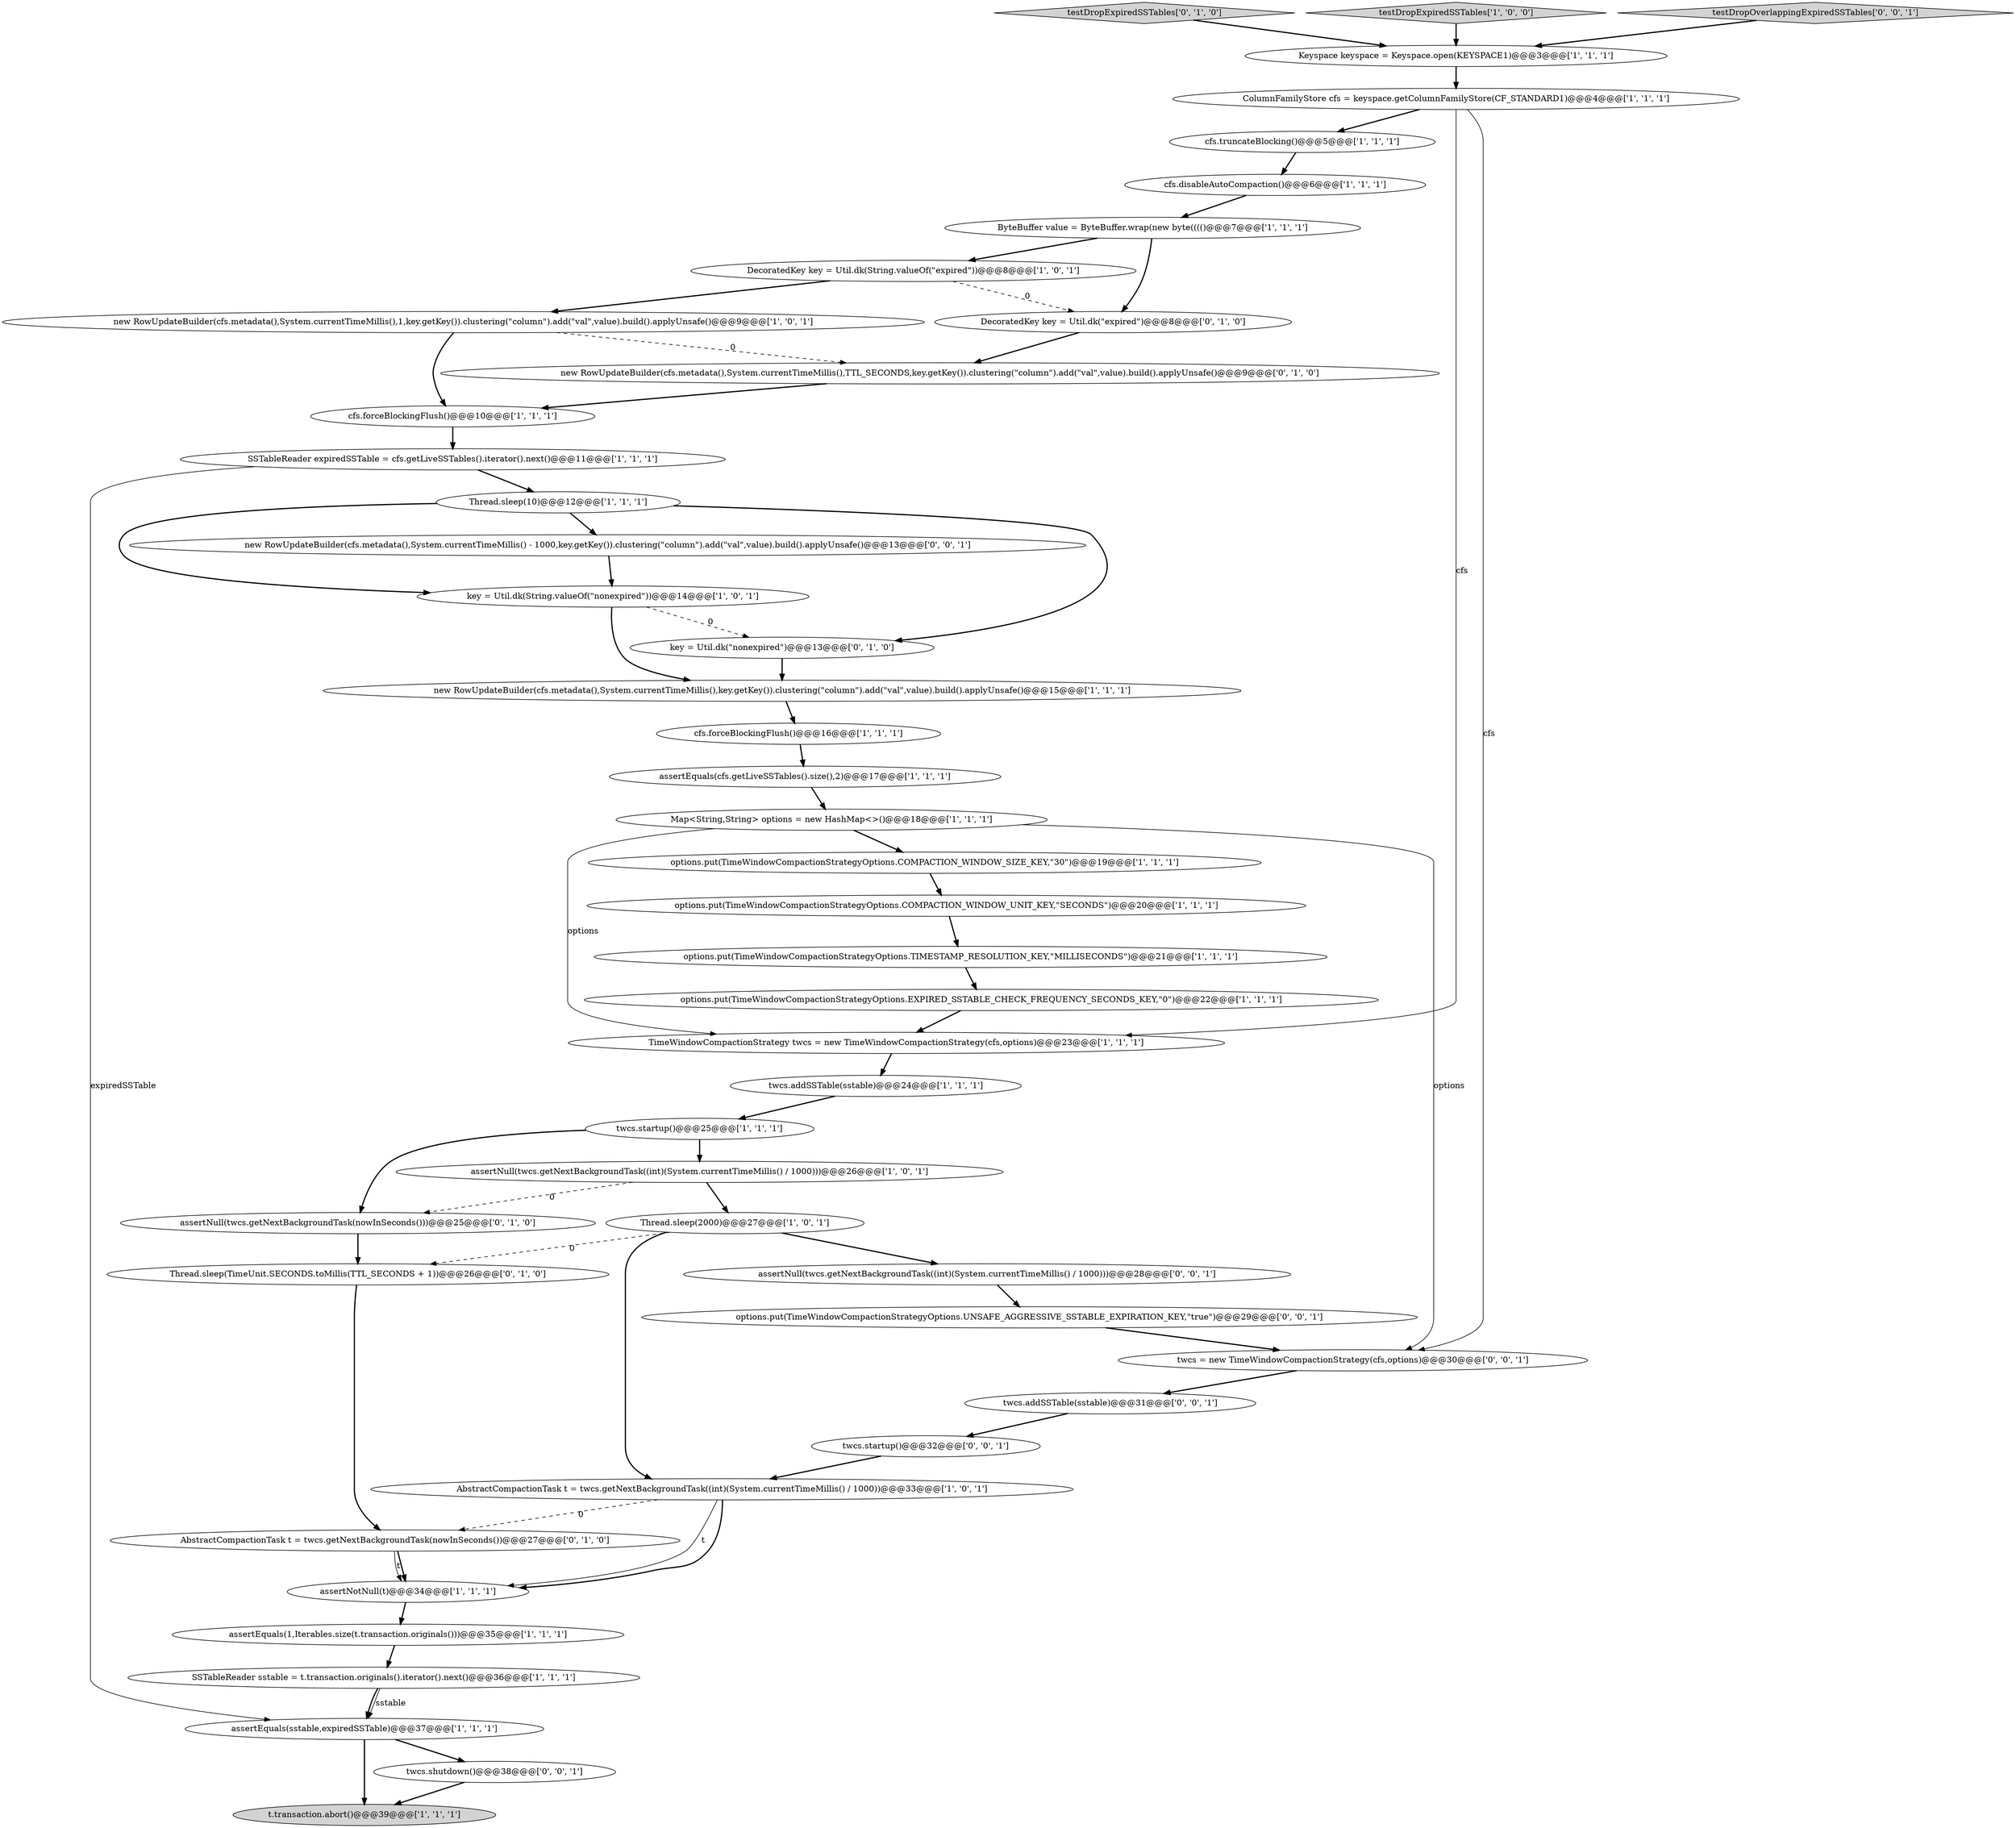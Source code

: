 digraph {
23 [style = filled, label = "cfs.disableAutoCompaction()@@@6@@@['1', '1', '1']", fillcolor = white, shape = ellipse image = "AAA0AAABBB1BBB"];
18 [style = filled, label = "new RowUpdateBuilder(cfs.metadata(),System.currentTimeMillis(),1,key.getKey()).clustering(\"column\").add(\"val\",value).build().applyUnsafe()@@@9@@@['1', '0', '1']", fillcolor = white, shape = ellipse image = "AAA0AAABBB1BBB"];
21 [style = filled, label = "TimeWindowCompactionStrategy twcs = new TimeWindowCompactionStrategy(cfs,options)@@@23@@@['1', '1', '1']", fillcolor = white, shape = ellipse image = "AAA0AAABBB1BBB"];
3 [style = filled, label = "t.transaction.abort()@@@39@@@['1', '1', '1']", fillcolor = lightgray, shape = ellipse image = "AAA0AAABBB1BBB"];
31 [style = filled, label = "Thread.sleep(TimeUnit.SECONDS.toMillis(TTL_SECONDS + 1))@@@26@@@['0', '1', '0']", fillcolor = white, shape = ellipse image = "AAA1AAABBB2BBB"];
2 [style = filled, label = "assertNotNull(t)@@@34@@@['1', '1', '1']", fillcolor = white, shape = ellipse image = "AAA0AAABBB1BBB"];
34 [style = filled, label = "testDropExpiredSSTables['0', '1', '0']", fillcolor = lightgray, shape = diamond image = "AAA0AAABBB2BBB"];
22 [style = filled, label = "cfs.forceBlockingFlush()@@@10@@@['1', '1', '1']", fillcolor = white, shape = ellipse image = "AAA0AAABBB1BBB"];
13 [style = filled, label = "ByteBuffer value = ByteBuffer.wrap(new byte(((()@@@7@@@['1', '1', '1']", fillcolor = white, shape = ellipse image = "AAA0AAABBB1BBB"];
12 [style = filled, label = "options.put(TimeWindowCompactionStrategyOptions.COMPACTION_WINDOW_UNIT_KEY,\"SECONDS\")@@@20@@@['1', '1', '1']", fillcolor = white, shape = ellipse image = "AAA0AAABBB1BBB"];
17 [style = filled, label = "cfs.forceBlockingFlush()@@@16@@@['1', '1', '1']", fillcolor = white, shape = ellipse image = "AAA0AAABBB1BBB"];
6 [style = filled, label = "assertEquals(cfs.getLiveSSTables().size(),2)@@@17@@@['1', '1', '1']", fillcolor = white, shape = ellipse image = "AAA0AAABBB1BBB"];
15 [style = filled, label = "options.put(TimeWindowCompactionStrategyOptions.EXPIRED_SSTABLE_CHECK_FREQUENCY_SECONDS_KEY,\"0\")@@@22@@@['1', '1', '1']", fillcolor = white, shape = ellipse image = "AAA0AAABBB1BBB"];
1 [style = filled, label = "options.put(TimeWindowCompactionStrategyOptions.TIMESTAMP_RESOLUTION_KEY,\"MILLISECONDS\")@@@21@@@['1', '1', '1']", fillcolor = white, shape = ellipse image = "AAA0AAABBB1BBB"];
45 [style = filled, label = "twcs.startup()@@@32@@@['0', '0', '1']", fillcolor = white, shape = ellipse image = "AAA0AAABBB3BBB"];
28 [style = filled, label = "Thread.sleep(10)@@@12@@@['1', '1', '1']", fillcolor = white, shape = ellipse image = "AAA0AAABBB1BBB"];
10 [style = filled, label = "AbstractCompactionTask t = twcs.getNextBackgroundTask((int)(System.currentTimeMillis() / 1000))@@@33@@@['1', '0', '1']", fillcolor = white, shape = ellipse image = "AAA0AAABBB1BBB"];
41 [style = filled, label = "assertNull(twcs.getNextBackgroundTask((int)(System.currentTimeMillis() / 1000)))@@@28@@@['0', '0', '1']", fillcolor = white, shape = ellipse image = "AAA0AAABBB3BBB"];
32 [style = filled, label = "AbstractCompactionTask t = twcs.getNextBackgroundTask(nowInSeconds())@@@27@@@['0', '1', '0']", fillcolor = white, shape = ellipse image = "AAA1AAABBB2BBB"];
7 [style = filled, label = "Keyspace keyspace = Keyspace.open(KEYSPACE1)@@@3@@@['1', '1', '1']", fillcolor = white, shape = ellipse image = "AAA0AAABBB1BBB"];
42 [style = filled, label = "twcs.addSSTable(sstable)@@@31@@@['0', '0', '1']", fillcolor = white, shape = ellipse image = "AAA0AAABBB3BBB"];
26 [style = filled, label = "new RowUpdateBuilder(cfs.metadata(),System.currentTimeMillis(),key.getKey()).clustering(\"column\").add(\"val\",value).build().applyUnsafe()@@@15@@@['1', '1', '1']", fillcolor = white, shape = ellipse image = "AAA0AAABBB1BBB"];
5 [style = filled, label = "Map<String,String> options = new HashMap<>()@@@18@@@['1', '1', '1']", fillcolor = white, shape = ellipse image = "AAA0AAABBB1BBB"];
36 [style = filled, label = "DecoratedKey key = Util.dk(\"expired\")@@@8@@@['0', '1', '0']", fillcolor = white, shape = ellipse image = "AAA1AAABBB2BBB"];
44 [style = filled, label = "twcs = new TimeWindowCompactionStrategy(cfs,options)@@@30@@@['0', '0', '1']", fillcolor = white, shape = ellipse image = "AAA0AAABBB3BBB"];
11 [style = filled, label = "SSTableReader expiredSSTable = cfs.getLiveSSTables().iterator().next()@@@11@@@['1', '1', '1']", fillcolor = white, shape = ellipse image = "AAA0AAABBB1BBB"];
27 [style = filled, label = "options.put(TimeWindowCompactionStrategyOptions.COMPACTION_WINDOW_SIZE_KEY,\"30\")@@@19@@@['1', '1', '1']", fillcolor = white, shape = ellipse image = "AAA0AAABBB1BBB"];
30 [style = filled, label = "SSTableReader sstable = t.transaction.originals().iterator().next()@@@36@@@['1', '1', '1']", fillcolor = white, shape = ellipse image = "AAA0AAABBB1BBB"];
33 [style = filled, label = "assertNull(twcs.getNextBackgroundTask(nowInSeconds()))@@@25@@@['0', '1', '0']", fillcolor = white, shape = ellipse image = "AAA1AAABBB2BBB"];
16 [style = filled, label = "testDropExpiredSSTables['1', '0', '0']", fillcolor = lightgray, shape = diamond image = "AAA0AAABBB1BBB"];
19 [style = filled, label = "key = Util.dk(String.valueOf(\"nonexpired\"))@@@14@@@['1', '0', '1']", fillcolor = white, shape = ellipse image = "AAA0AAABBB1BBB"];
38 [style = filled, label = "new RowUpdateBuilder(cfs.metadata(),System.currentTimeMillis() - 1000,key.getKey()).clustering(\"column\").add(\"val\",value).build().applyUnsafe()@@@13@@@['0', '0', '1']", fillcolor = white, shape = ellipse image = "AAA0AAABBB3BBB"];
39 [style = filled, label = "options.put(TimeWindowCompactionStrategyOptions.UNSAFE_AGGRESSIVE_SSTABLE_EXPIRATION_KEY,\"true\")@@@29@@@['0', '0', '1']", fillcolor = white, shape = ellipse image = "AAA0AAABBB3BBB"];
25 [style = filled, label = "DecoratedKey key = Util.dk(String.valueOf(\"expired\"))@@@8@@@['1', '0', '1']", fillcolor = white, shape = ellipse image = "AAA0AAABBB1BBB"];
29 [style = filled, label = "twcs.addSSTable(sstable)@@@24@@@['1', '1', '1']", fillcolor = white, shape = ellipse image = "AAA0AAABBB1BBB"];
14 [style = filled, label = "assertEquals(sstable,expiredSSTable)@@@37@@@['1', '1', '1']", fillcolor = white, shape = ellipse image = "AAA0AAABBB1BBB"];
40 [style = filled, label = "testDropOverlappingExpiredSSTables['0', '0', '1']", fillcolor = lightgray, shape = diamond image = "AAA0AAABBB3BBB"];
35 [style = filled, label = "key = Util.dk(\"nonexpired\")@@@13@@@['0', '1', '0']", fillcolor = white, shape = ellipse image = "AAA1AAABBB2BBB"];
8 [style = filled, label = "assertEquals(1,Iterables.size(t.transaction.originals()))@@@35@@@['1', '1', '1']", fillcolor = white, shape = ellipse image = "AAA0AAABBB1BBB"];
43 [style = filled, label = "twcs.shutdown()@@@38@@@['0', '0', '1']", fillcolor = white, shape = ellipse image = "AAA0AAABBB3BBB"];
24 [style = filled, label = "assertNull(twcs.getNextBackgroundTask((int)(System.currentTimeMillis() / 1000)))@@@26@@@['1', '0', '1']", fillcolor = white, shape = ellipse image = "AAA0AAABBB1BBB"];
9 [style = filled, label = "Thread.sleep(2000)@@@27@@@['1', '0', '1']", fillcolor = white, shape = ellipse image = "AAA0AAABBB1BBB"];
4 [style = filled, label = "twcs.startup()@@@25@@@['1', '1', '1']", fillcolor = white, shape = ellipse image = "AAA0AAABBB1BBB"];
37 [style = filled, label = "new RowUpdateBuilder(cfs.metadata(),System.currentTimeMillis(),TTL_SECONDS,key.getKey()).clustering(\"column\").add(\"val\",value).build().applyUnsafe()@@@9@@@['0', '1', '0']", fillcolor = white, shape = ellipse image = "AAA1AAABBB2BBB"];
20 [style = filled, label = "ColumnFamilyStore cfs = keyspace.getColumnFamilyStore(CF_STANDARD1)@@@4@@@['1', '1', '1']", fillcolor = white, shape = ellipse image = "AAA0AAABBB1BBB"];
0 [style = filled, label = "cfs.truncateBlocking()@@@5@@@['1', '1', '1']", fillcolor = white, shape = ellipse image = "AAA0AAABBB1BBB"];
22->11 [style = bold, label=""];
5->21 [style = solid, label="options"];
42->45 [style = bold, label=""];
10->32 [style = dashed, label="0"];
10->2 [style = solid, label="t"];
26->17 [style = bold, label=""];
36->37 [style = bold, label=""];
10->2 [style = bold, label=""];
14->3 [style = bold, label=""];
28->35 [style = bold, label=""];
27->12 [style = bold, label=""];
33->31 [style = bold, label=""];
44->42 [style = bold, label=""];
14->43 [style = bold, label=""];
19->35 [style = dashed, label="0"];
30->14 [style = solid, label="sstable"];
18->22 [style = bold, label=""];
28->38 [style = bold, label=""];
34->7 [style = bold, label=""];
13->25 [style = bold, label=""];
9->31 [style = dashed, label="0"];
45->10 [style = bold, label=""];
38->19 [style = bold, label=""];
12->1 [style = bold, label=""];
28->19 [style = bold, label=""];
29->4 [style = bold, label=""];
15->21 [style = bold, label=""];
43->3 [style = bold, label=""];
41->39 [style = bold, label=""];
7->20 [style = bold, label=""];
25->18 [style = bold, label=""];
20->44 [style = solid, label="cfs"];
5->44 [style = solid, label="options"];
21->29 [style = bold, label=""];
31->32 [style = bold, label=""];
20->21 [style = solid, label="cfs"];
2->8 [style = bold, label=""];
25->36 [style = dashed, label="0"];
0->23 [style = bold, label=""];
4->24 [style = bold, label=""];
23->13 [style = bold, label=""];
18->37 [style = dashed, label="0"];
32->2 [style = bold, label=""];
17->6 [style = bold, label=""];
11->14 [style = solid, label="expiredSSTable"];
40->7 [style = bold, label=""];
4->33 [style = bold, label=""];
5->27 [style = bold, label=""];
19->26 [style = bold, label=""];
6->5 [style = bold, label=""];
1->15 [style = bold, label=""];
24->9 [style = bold, label=""];
16->7 [style = bold, label=""];
32->2 [style = solid, label="t"];
37->22 [style = bold, label=""];
8->30 [style = bold, label=""];
20->0 [style = bold, label=""];
30->14 [style = bold, label=""];
13->36 [style = bold, label=""];
11->28 [style = bold, label=""];
35->26 [style = bold, label=""];
24->33 [style = dashed, label="0"];
9->41 [style = bold, label=""];
39->44 [style = bold, label=""];
9->10 [style = bold, label=""];
}
